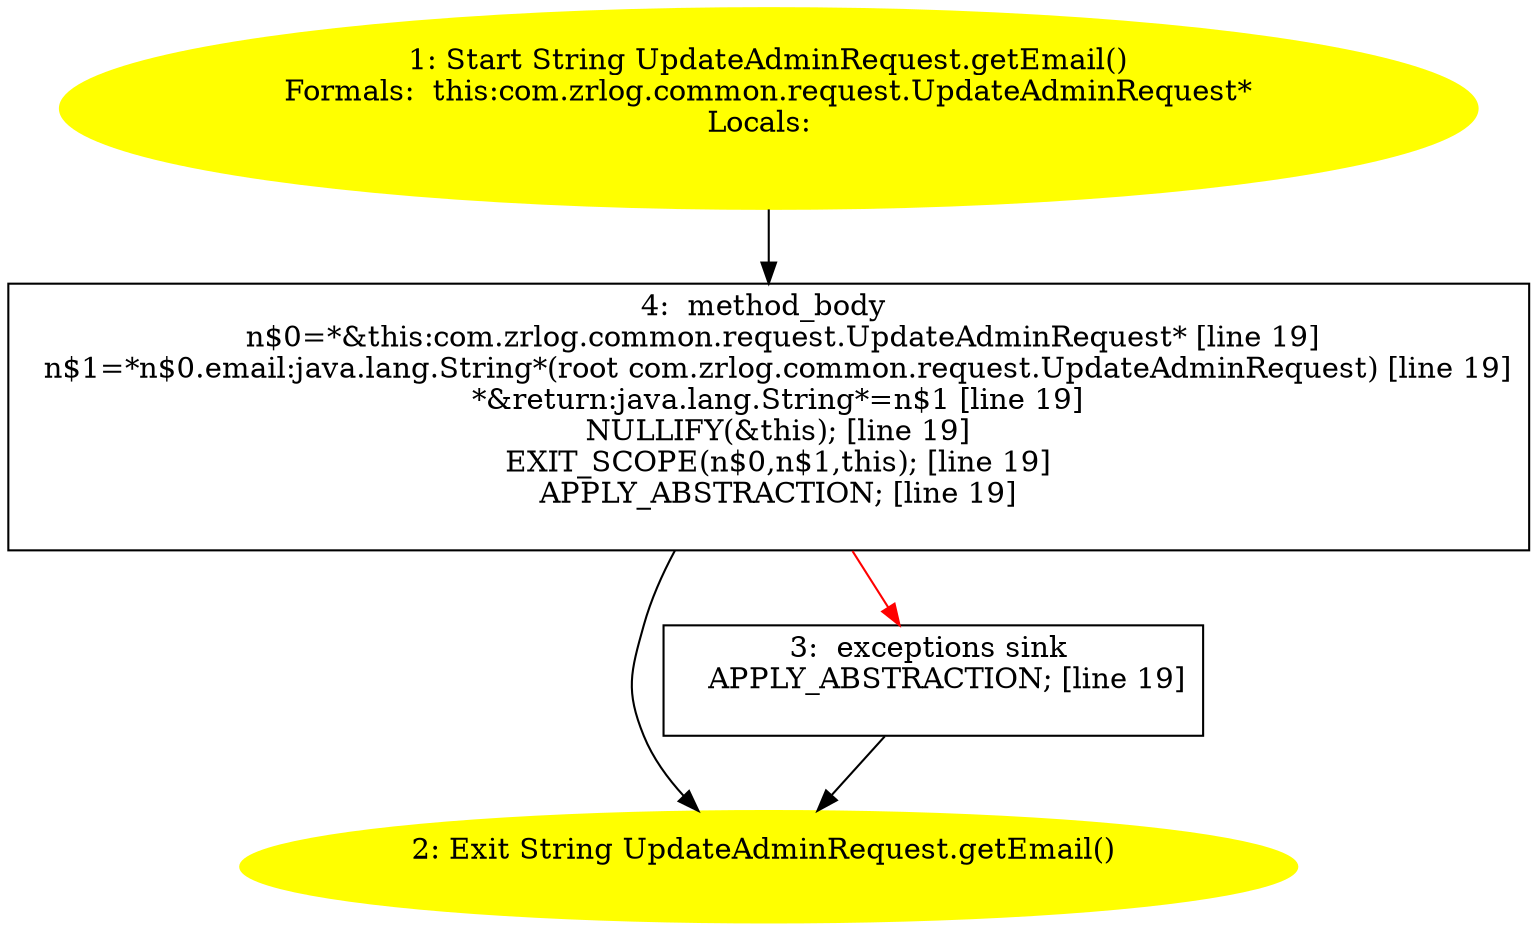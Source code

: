 /* @generated */
digraph cfg {
"com.zrlog.common.request.UpdateAdminRequest.getEmail():java.lang.String.c6aaf08a7aa2d3b4ca6adc4f7354bd34_1" [label="1: Start String UpdateAdminRequest.getEmail()\nFormals:  this:com.zrlog.common.request.UpdateAdminRequest*\nLocals:  \n  " color=yellow style=filled]
	

	 "com.zrlog.common.request.UpdateAdminRequest.getEmail():java.lang.String.c6aaf08a7aa2d3b4ca6adc4f7354bd34_1" -> "com.zrlog.common.request.UpdateAdminRequest.getEmail():java.lang.String.c6aaf08a7aa2d3b4ca6adc4f7354bd34_4" ;
"com.zrlog.common.request.UpdateAdminRequest.getEmail():java.lang.String.c6aaf08a7aa2d3b4ca6adc4f7354bd34_2" [label="2: Exit String UpdateAdminRequest.getEmail() \n  " color=yellow style=filled]
	

"com.zrlog.common.request.UpdateAdminRequest.getEmail():java.lang.String.c6aaf08a7aa2d3b4ca6adc4f7354bd34_3" [label="3:  exceptions sink \n   APPLY_ABSTRACTION; [line 19]\n " shape="box"]
	

	 "com.zrlog.common.request.UpdateAdminRequest.getEmail():java.lang.String.c6aaf08a7aa2d3b4ca6adc4f7354bd34_3" -> "com.zrlog.common.request.UpdateAdminRequest.getEmail():java.lang.String.c6aaf08a7aa2d3b4ca6adc4f7354bd34_2" ;
"com.zrlog.common.request.UpdateAdminRequest.getEmail():java.lang.String.c6aaf08a7aa2d3b4ca6adc4f7354bd34_4" [label="4:  method_body \n   n$0=*&this:com.zrlog.common.request.UpdateAdminRequest* [line 19]\n  n$1=*n$0.email:java.lang.String*(root com.zrlog.common.request.UpdateAdminRequest) [line 19]\n  *&return:java.lang.String*=n$1 [line 19]\n  NULLIFY(&this); [line 19]\n  EXIT_SCOPE(n$0,n$1,this); [line 19]\n  APPLY_ABSTRACTION; [line 19]\n " shape="box"]
	

	 "com.zrlog.common.request.UpdateAdminRequest.getEmail():java.lang.String.c6aaf08a7aa2d3b4ca6adc4f7354bd34_4" -> "com.zrlog.common.request.UpdateAdminRequest.getEmail():java.lang.String.c6aaf08a7aa2d3b4ca6adc4f7354bd34_2" ;
	 "com.zrlog.common.request.UpdateAdminRequest.getEmail():java.lang.String.c6aaf08a7aa2d3b4ca6adc4f7354bd34_4" -> "com.zrlog.common.request.UpdateAdminRequest.getEmail():java.lang.String.c6aaf08a7aa2d3b4ca6adc4f7354bd34_3" [color="red" ];
}
